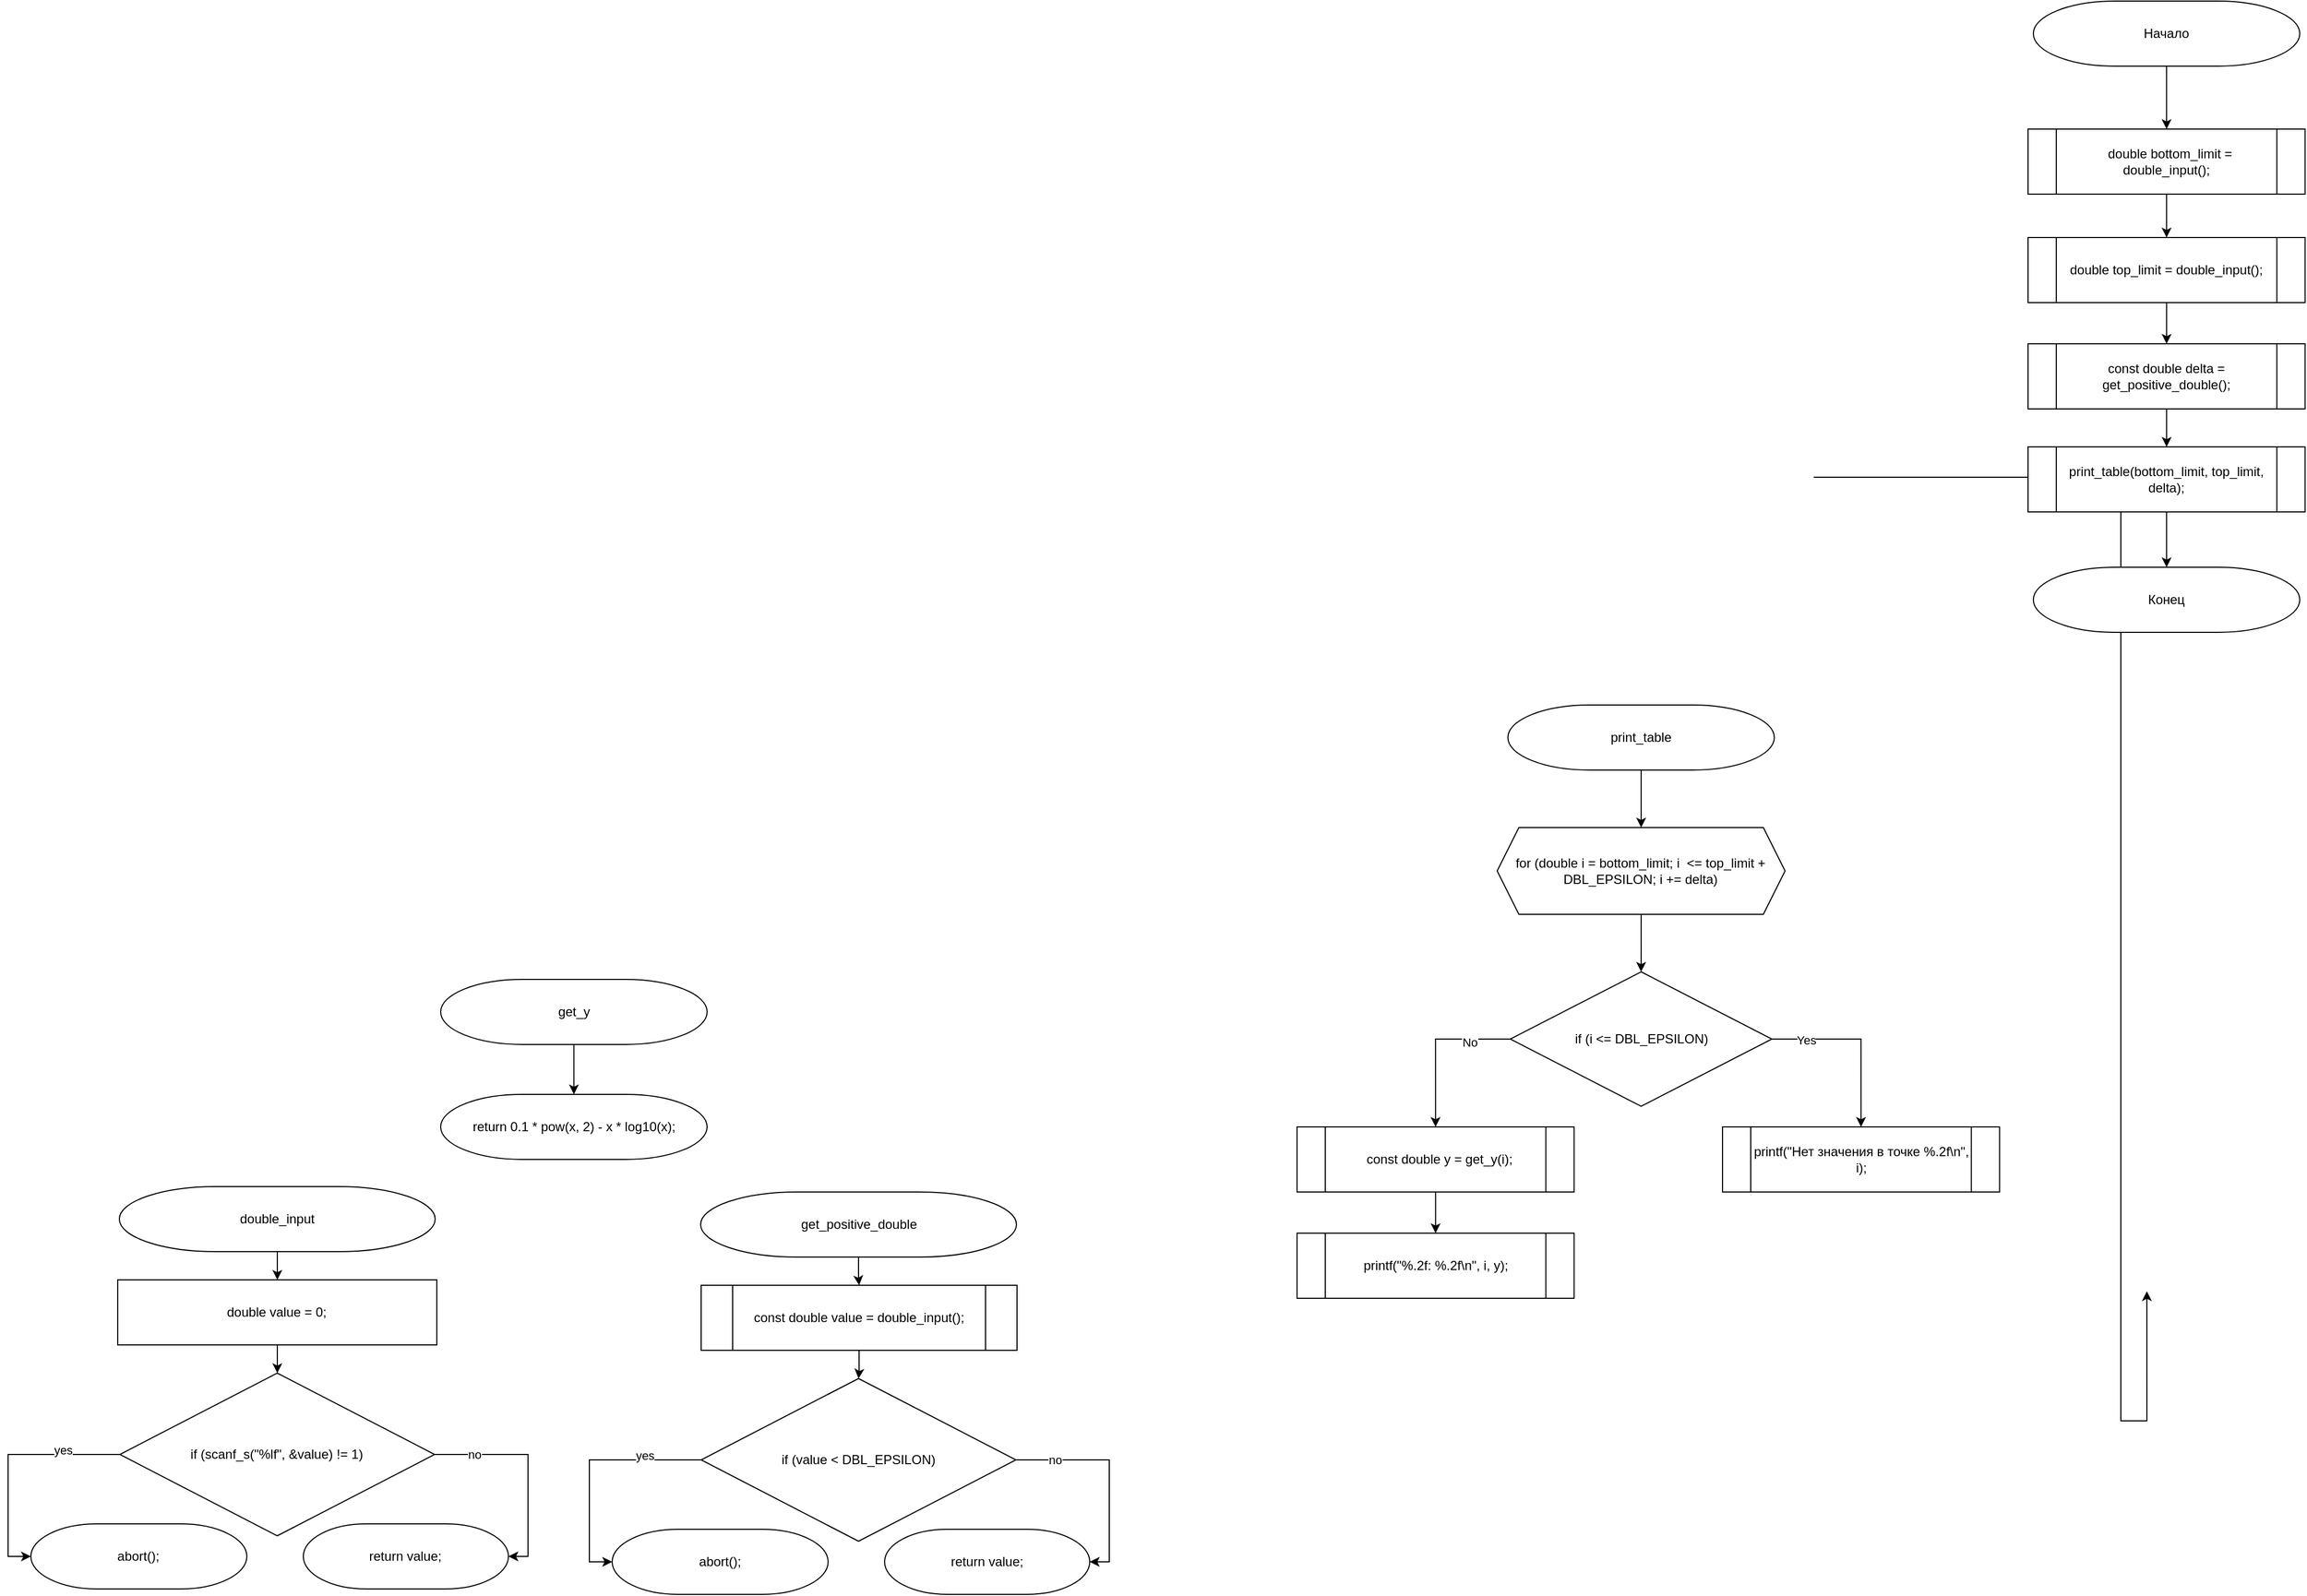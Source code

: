 <mxfile version="25.0.2">
  <diagram name="Страница — 1" id="hPPcrUByunXkYxeMK2Q-">
    <mxGraphModel dx="2887" dy="-207" grid="0" gridSize="10" guides="1" tooltips="1" connect="1" arrows="1" fold="1" page="0" pageScale="1" pageWidth="827" pageHeight="1169" math="0" shadow="0">
      <root>
        <mxCell id="0" />
        <mxCell id="1" parent="0" />
        <mxCell id="0cH8uHmRiBu6Dw8lMMFm-35" style="edgeStyle=orthogonalEdgeStyle;rounded=0;orthogonalLoop=1;jettySize=auto;html=1;entryX=1;entryY=0.5;entryDx=0;entryDy=0;entryPerimeter=0;" parent="1" target="0cH8uHmRiBu6Dw8lMMFm-36" edge="1">
          <mxGeometry relative="1" as="geometry">
            <mxPoint x="995.963" y="2627.473" as="targetPoint" />
            <Array as="points">
              <mxPoint x="972" y="1877" />
              <mxPoint x="972" y="2747" />
            </Array>
            <mxPoint x="689.0" y="1877" as="sourcePoint" />
          </mxGeometry>
        </mxCell>
        <mxCell id="qzgSz0VJFYSZ9HDAb8HW-5" value="" style="edgeStyle=orthogonalEdgeStyle;rounded=0;orthogonalLoop=1;jettySize=auto;html=1;" edge="1" parent="1" source="qzgSz0VJFYSZ9HDAb8HW-2" target="qzgSz0VJFYSZ9HDAb8HW-4">
          <mxGeometry relative="1" as="geometry" />
        </mxCell>
        <mxCell id="qzgSz0VJFYSZ9HDAb8HW-2" value="Начало" style="strokeWidth=1;html=1;shape=mxgraph.flowchart.terminator;whiteSpace=wrap;" vertex="1" parent="1">
          <mxGeometry x="891.37" y="1438" width="245.5" height="60" as="geometry" />
        </mxCell>
        <mxCell id="qzgSz0VJFYSZ9HDAb8HW-9" value="" style="edgeStyle=orthogonalEdgeStyle;rounded=0;orthogonalLoop=1;jettySize=auto;html=1;" edge="1" parent="1" source="qzgSz0VJFYSZ9HDAb8HW-4" target="qzgSz0VJFYSZ9HDAb8HW-6">
          <mxGeometry relative="1" as="geometry" />
        </mxCell>
        <mxCell id="qzgSz0VJFYSZ9HDAb8HW-4" value="&amp;nbsp; double bottom_limit = double_input();" style="shape=process;whiteSpace=wrap;html=1;backgroundOutline=1;" vertex="1" parent="1">
          <mxGeometry x="886.5" y="1556" width="255.25" height="60" as="geometry" />
        </mxCell>
        <mxCell id="qzgSz0VJFYSZ9HDAb8HW-10" value="" style="edgeStyle=orthogonalEdgeStyle;rounded=0;orthogonalLoop=1;jettySize=auto;html=1;" edge="1" parent="1" source="qzgSz0VJFYSZ9HDAb8HW-6" target="qzgSz0VJFYSZ9HDAb8HW-7">
          <mxGeometry relative="1" as="geometry" />
        </mxCell>
        <mxCell id="qzgSz0VJFYSZ9HDAb8HW-6" value="double top_limit = double_input();" style="shape=process;whiteSpace=wrap;html=1;backgroundOutline=1;" vertex="1" parent="1">
          <mxGeometry x="886.5" y="1656" width="255.25" height="60" as="geometry" />
        </mxCell>
        <mxCell id="qzgSz0VJFYSZ9HDAb8HW-11" value="" style="edgeStyle=orthogonalEdgeStyle;rounded=0;orthogonalLoop=1;jettySize=auto;html=1;" edge="1" parent="1" source="qzgSz0VJFYSZ9HDAb8HW-7" target="qzgSz0VJFYSZ9HDAb8HW-8">
          <mxGeometry relative="1" as="geometry" />
        </mxCell>
        <mxCell id="qzgSz0VJFYSZ9HDAb8HW-7" value="const double delta = get_positive_double();" style="shape=process;whiteSpace=wrap;html=1;backgroundOutline=1;" vertex="1" parent="1">
          <mxGeometry x="886.5" y="1754" width="255.25" height="60" as="geometry" />
        </mxCell>
        <mxCell id="qzgSz0VJFYSZ9HDAb8HW-13" value="" style="edgeStyle=orthogonalEdgeStyle;rounded=0;orthogonalLoop=1;jettySize=auto;html=1;" edge="1" parent="1" source="qzgSz0VJFYSZ9HDAb8HW-8" target="qzgSz0VJFYSZ9HDAb8HW-12">
          <mxGeometry relative="1" as="geometry" />
        </mxCell>
        <mxCell id="qzgSz0VJFYSZ9HDAb8HW-8" value="print_table(bottom_limit, top_limit, delta);" style="shape=process;whiteSpace=wrap;html=1;backgroundOutline=1;" vertex="1" parent="1">
          <mxGeometry x="886.5" y="1849" width="255.25" height="60" as="geometry" />
        </mxCell>
        <mxCell id="qzgSz0VJFYSZ9HDAb8HW-12" value="Конец" style="strokeWidth=1;html=1;shape=mxgraph.flowchart.terminator;whiteSpace=wrap;" vertex="1" parent="1">
          <mxGeometry x="891.37" y="1960" width="245.5" height="60" as="geometry" />
        </mxCell>
        <mxCell id="qzgSz0VJFYSZ9HDAb8HW-25" value="" style="edgeStyle=orthogonalEdgeStyle;rounded=0;orthogonalLoop=1;jettySize=auto;html=1;" edge="1" parent="1" source="qzgSz0VJFYSZ9HDAb8HW-14" target="qzgSz0VJFYSZ9HDAb8HW-15">
          <mxGeometry relative="1" as="geometry" />
        </mxCell>
        <mxCell id="qzgSz0VJFYSZ9HDAb8HW-14" value="print_table" style="strokeWidth=1;html=1;shape=mxgraph.flowchart.terminator;whiteSpace=wrap;" vertex="1" parent="1">
          <mxGeometry x="407.25" y="2087" width="245.5" height="60" as="geometry" />
        </mxCell>
        <mxCell id="qzgSz0VJFYSZ9HDAb8HW-26" value="" style="edgeStyle=orthogonalEdgeStyle;rounded=0;orthogonalLoop=1;jettySize=auto;html=1;" edge="1" parent="1" source="qzgSz0VJFYSZ9HDAb8HW-15" target="qzgSz0VJFYSZ9HDAb8HW-16">
          <mxGeometry relative="1" as="geometry" />
        </mxCell>
        <mxCell id="qzgSz0VJFYSZ9HDAb8HW-15" value="for (double i = bottom_limit; i&amp;nbsp; &amp;lt;= top_limit + DBL_EPSILON; i += delta)" style="shape=hexagon;perimeter=hexagonPerimeter2;whiteSpace=wrap;html=1;fixedSize=1;" vertex="1" parent="1">
          <mxGeometry x="397.38" y="2200" width="265.25" height="80" as="geometry" />
        </mxCell>
        <mxCell id="qzgSz0VJFYSZ9HDAb8HW-23" style="edgeStyle=orthogonalEdgeStyle;rounded=0;orthogonalLoop=1;jettySize=auto;html=1;entryX=0.5;entryY=0;entryDx=0;entryDy=0;" edge="1" parent="1" source="qzgSz0VJFYSZ9HDAb8HW-16" target="qzgSz0VJFYSZ9HDAb8HW-19">
          <mxGeometry relative="1" as="geometry">
            <Array as="points">
              <mxPoint x="733" y="2395" />
            </Array>
          </mxGeometry>
        </mxCell>
        <mxCell id="qzgSz0VJFYSZ9HDAb8HW-27" value="Yes" style="edgeLabel;html=1;align=center;verticalAlign=middle;resizable=0;points=[];" vertex="1" connectable="0" parent="qzgSz0VJFYSZ9HDAb8HW-23">
          <mxGeometry x="-0.617" y="-1" relative="1" as="geometry">
            <mxPoint as="offset" />
          </mxGeometry>
        </mxCell>
        <mxCell id="qzgSz0VJFYSZ9HDAb8HW-24" style="edgeStyle=orthogonalEdgeStyle;rounded=0;orthogonalLoop=1;jettySize=auto;html=1;entryX=0.5;entryY=0;entryDx=0;entryDy=0;" edge="1" parent="1" source="qzgSz0VJFYSZ9HDAb8HW-16" target="qzgSz0VJFYSZ9HDAb8HW-20">
          <mxGeometry relative="1" as="geometry">
            <mxPoint x="318.762" y="2467.429" as="targetPoint" />
            <Array as="points">
              <mxPoint x="341" y="2395" />
            </Array>
          </mxGeometry>
        </mxCell>
        <mxCell id="qzgSz0VJFYSZ9HDAb8HW-28" value="No" style="edgeLabel;html=1;align=center;verticalAlign=middle;resizable=0;points=[];" vertex="1" connectable="0" parent="qzgSz0VJFYSZ9HDAb8HW-24">
          <mxGeometry x="-0.5" y="3" relative="1" as="geometry">
            <mxPoint as="offset" />
          </mxGeometry>
        </mxCell>
        <mxCell id="qzgSz0VJFYSZ9HDAb8HW-16" value="if (i &amp;lt;= DBL_EPSILON)" style="rhombus;whiteSpace=wrap;html=1;" vertex="1" parent="1">
          <mxGeometry x="409.5" y="2333" width="241" height="124" as="geometry" />
        </mxCell>
        <mxCell id="qzgSz0VJFYSZ9HDAb8HW-19" value="printf(&quot;Нет значения в точке %.2f\n&quot;, i);" style="shape=process;whiteSpace=wrap;html=1;backgroundOutline=1;" vertex="1" parent="1">
          <mxGeometry x="605" y="2476" width="255.25" height="60" as="geometry" />
        </mxCell>
        <mxCell id="qzgSz0VJFYSZ9HDAb8HW-30" value="" style="edgeStyle=orthogonalEdgeStyle;rounded=0;orthogonalLoop=1;jettySize=auto;html=1;" edge="1" parent="1" source="qzgSz0VJFYSZ9HDAb8HW-20" target="qzgSz0VJFYSZ9HDAb8HW-29">
          <mxGeometry relative="1" as="geometry" />
        </mxCell>
        <mxCell id="qzgSz0VJFYSZ9HDAb8HW-20" value="&amp;nbsp; const double y = get_y(i);" style="shape=process;whiteSpace=wrap;html=1;backgroundOutline=1;" vertex="1" parent="1">
          <mxGeometry x="213" y="2476" width="255.25" height="60" as="geometry" />
        </mxCell>
        <mxCell id="qzgSz0VJFYSZ9HDAb8HW-29" value="printf(&quot;%.2f: %.2f\n&quot;, i, y);" style="shape=process;whiteSpace=wrap;html=1;backgroundOutline=1;" vertex="1" parent="1">
          <mxGeometry x="213" y="2574" width="255.25" height="60" as="geometry" />
        </mxCell>
        <mxCell id="qzgSz0VJFYSZ9HDAb8HW-33" value="" style="edgeStyle=orthogonalEdgeStyle;rounded=0;orthogonalLoop=1;jettySize=auto;html=1;" edge="1" parent="1" source="qzgSz0VJFYSZ9HDAb8HW-31" target="qzgSz0VJFYSZ9HDAb8HW-32">
          <mxGeometry relative="1" as="geometry" />
        </mxCell>
        <mxCell id="qzgSz0VJFYSZ9HDAb8HW-31" value="get_y" style="strokeWidth=1;html=1;shape=mxgraph.flowchart.terminator;whiteSpace=wrap;" vertex="1" parent="1">
          <mxGeometry x="-576" y="2340" width="245.5" height="60" as="geometry" />
        </mxCell>
        <mxCell id="qzgSz0VJFYSZ9HDAb8HW-32" value="return 0.1 * pow(x, 2) - x * log10(x);" style="strokeWidth=1;html=1;shape=mxgraph.flowchart.terminator;whiteSpace=wrap;" vertex="1" parent="1">
          <mxGeometry x="-576" y="2446" width="245.5" height="60" as="geometry" />
        </mxCell>
        <mxCell id="qzgSz0VJFYSZ9HDAb8HW-34" style="edgeStyle=orthogonalEdgeStyle;rounded=0;orthogonalLoop=1;jettySize=auto;html=1;entryX=1;entryY=0.5;entryDx=0;entryDy=0;exitX=1;exitY=0.5;exitDx=0;exitDy=0;entryPerimeter=0;" edge="1" parent="1" source="qzgSz0VJFYSZ9HDAb8HW-38" target="qzgSz0VJFYSZ9HDAb8HW-42">
          <mxGeometry relative="1" as="geometry">
            <mxPoint x="-588.05" y="2784" as="sourcePoint" />
            <mxPoint x="-518.05" y="2964" as="targetPoint" />
            <Array as="points">
              <mxPoint x="-495.55" y="2778" />
              <mxPoint x="-495.55" y="2872" />
            </Array>
          </mxGeometry>
        </mxCell>
        <mxCell id="qzgSz0VJFYSZ9HDAb8HW-35" value="no" style="edgeLabel;html=1;align=center;verticalAlign=middle;resizable=0;points=[];" vertex="1" connectable="0" parent="qzgSz0VJFYSZ9HDAb8HW-34">
          <mxGeometry x="-0.638" relative="1" as="geometry">
            <mxPoint as="offset" />
          </mxGeometry>
        </mxCell>
        <mxCell id="qzgSz0VJFYSZ9HDAb8HW-36" style="edgeStyle=orthogonalEdgeStyle;rounded=0;orthogonalLoop=1;jettySize=auto;html=1;entryX=0;entryY=0.5;entryDx=0;entryDy=0;exitX=0;exitY=0.5;exitDx=0;exitDy=0;entryPerimeter=0;" edge="1" parent="1" source="qzgSz0VJFYSZ9HDAb8HW-38" target="qzgSz0VJFYSZ9HDAb8HW-41">
          <mxGeometry relative="1" as="geometry">
            <mxPoint x="-868.05" y="2784" as="sourcePoint" />
            <mxPoint x="-943.05" y="2964" as="targetPoint" />
            <Array as="points">
              <mxPoint x="-974.55" y="2778" />
              <mxPoint x="-974.55" y="2872" />
            </Array>
          </mxGeometry>
        </mxCell>
        <mxCell id="qzgSz0VJFYSZ9HDAb8HW-37" value="yes" style="edgeLabel;html=1;align=center;verticalAlign=middle;resizable=0;points=[];" vertex="1" connectable="0" parent="qzgSz0VJFYSZ9HDAb8HW-36">
          <mxGeometry x="-0.517" y="-4" relative="1" as="geometry">
            <mxPoint as="offset" />
          </mxGeometry>
        </mxCell>
        <mxCell id="qzgSz0VJFYSZ9HDAb8HW-38" value="if (scanf_s(&quot;%lf&quot;, &amp;amp;value) != 1)" style="rhombus;whiteSpace=wrap;html=1;" vertex="1" parent="1">
          <mxGeometry x="-871.55" y="2703" width="290" height="150" as="geometry" />
        </mxCell>
        <mxCell id="qzgSz0VJFYSZ9HDAb8HW-39" value="" style="edgeStyle=orthogonalEdgeStyle;rounded=0;orthogonalLoop=1;jettySize=auto;html=1;" edge="1" parent="1" source="qzgSz0VJFYSZ9HDAb8HW-40" target="qzgSz0VJFYSZ9HDAb8HW-44">
          <mxGeometry relative="1" as="geometry" />
        </mxCell>
        <mxCell id="qzgSz0VJFYSZ9HDAb8HW-40" value="&lt;div style=&quot;background-color: rgb(255, 255, 255);&quot;&gt;&lt;pre style=&quot;&quot;&gt;&lt;font style=&quot;&quot;&gt;&lt;font face=&quot;Helvetica&quot;&gt;&lt;span style=&quot;white-space: normal;&quot;&gt;double_input&lt;/span&gt;&lt;/font&gt;&lt;font face=&quot;JetBrains Mono, monospace&quot; color=&quot;#202020&quot;&gt;&lt;br&gt;&lt;/font&gt;&lt;/font&gt;&lt;/pre&gt;&lt;/div&gt;" style="strokeWidth=1;html=1;shape=mxgraph.flowchart.terminator;whiteSpace=wrap;" vertex="1" parent="1">
          <mxGeometry x="-872.05" y="2531" width="291" height="60" as="geometry" />
        </mxCell>
        <mxCell id="qzgSz0VJFYSZ9HDAb8HW-41" value="&lt;font style=&quot;font-size: 12px;&quot;&gt;abort();&lt;/font&gt;" style="strokeWidth=1;html=1;shape=mxgraph.flowchart.terminator;whiteSpace=wrap;" vertex="1" parent="1">
          <mxGeometry x="-953.55" y="2842" width="199" height="60" as="geometry" />
        </mxCell>
        <mxCell id="qzgSz0VJFYSZ9HDAb8HW-42" value="&lt;font style=&quot;font-size: 12px;&quot;&gt;return value;&lt;/font&gt;" style="strokeWidth=1;html=1;shape=mxgraph.flowchart.terminator;whiteSpace=wrap;" vertex="1" parent="1">
          <mxGeometry x="-702.55" y="2842" width="189" height="60" as="geometry" />
        </mxCell>
        <mxCell id="qzgSz0VJFYSZ9HDAb8HW-43" value="" style="edgeStyle=orthogonalEdgeStyle;rounded=0;orthogonalLoop=1;jettySize=auto;html=1;" edge="1" parent="1" source="qzgSz0VJFYSZ9HDAb8HW-44" target="qzgSz0VJFYSZ9HDAb8HW-38">
          <mxGeometry relative="1" as="geometry" />
        </mxCell>
        <mxCell id="qzgSz0VJFYSZ9HDAb8HW-44" value="double value = 0;" style="rounded=0;whiteSpace=wrap;html=1;" vertex="1" parent="1">
          <mxGeometry x="-873.55" y="2617" width="294" height="60" as="geometry" />
        </mxCell>
        <mxCell id="qzgSz0VJFYSZ9HDAb8HW-45" style="edgeStyle=orthogonalEdgeStyle;rounded=0;orthogonalLoop=1;jettySize=auto;html=1;entryX=1;entryY=0.5;entryDx=0;entryDy=0;exitX=1;exitY=0.5;exitDx=0;exitDy=0;entryPerimeter=0;" edge="1" parent="1" source="qzgSz0VJFYSZ9HDAb8HW-49" target="qzgSz0VJFYSZ9HDAb8HW-53">
          <mxGeometry relative="1" as="geometry">
            <mxPoint x="-52.5" y="2789" as="sourcePoint" />
            <mxPoint x="17.5" y="2969" as="targetPoint" />
            <Array as="points">
              <mxPoint x="40" y="2783" />
              <mxPoint x="40" y="2877" />
            </Array>
          </mxGeometry>
        </mxCell>
        <mxCell id="qzgSz0VJFYSZ9HDAb8HW-46" value="no" style="edgeLabel;html=1;align=center;verticalAlign=middle;resizable=0;points=[];" vertex="1" connectable="0" parent="qzgSz0VJFYSZ9HDAb8HW-45">
          <mxGeometry x="-0.638" relative="1" as="geometry">
            <mxPoint as="offset" />
          </mxGeometry>
        </mxCell>
        <mxCell id="qzgSz0VJFYSZ9HDAb8HW-47" style="edgeStyle=orthogonalEdgeStyle;rounded=0;orthogonalLoop=1;jettySize=auto;html=1;entryX=0;entryY=0.5;entryDx=0;entryDy=0;exitX=0;exitY=0.5;exitDx=0;exitDy=0;entryPerimeter=0;" edge="1" parent="1" source="qzgSz0VJFYSZ9HDAb8HW-49" target="qzgSz0VJFYSZ9HDAb8HW-52">
          <mxGeometry relative="1" as="geometry">
            <mxPoint x="-332.5" y="2789" as="sourcePoint" />
            <mxPoint x="-407.5" y="2969" as="targetPoint" />
            <Array as="points">
              <mxPoint x="-439" y="2783" />
              <mxPoint x="-439" y="2877" />
            </Array>
          </mxGeometry>
        </mxCell>
        <mxCell id="qzgSz0VJFYSZ9HDAb8HW-48" value="yes" style="edgeLabel;html=1;align=center;verticalAlign=middle;resizable=0;points=[];" vertex="1" connectable="0" parent="qzgSz0VJFYSZ9HDAb8HW-47">
          <mxGeometry x="-0.517" y="-4" relative="1" as="geometry">
            <mxPoint as="offset" />
          </mxGeometry>
        </mxCell>
        <mxCell id="qzgSz0VJFYSZ9HDAb8HW-49" value="if (value &amp;lt; DBL_EPSILON)" style="rhombus;whiteSpace=wrap;html=1;" vertex="1" parent="1">
          <mxGeometry x="-336" y="2708" width="290" height="150" as="geometry" />
        </mxCell>
        <mxCell id="qzgSz0VJFYSZ9HDAb8HW-57" value="" style="edgeStyle=orthogonalEdgeStyle;rounded=0;orthogonalLoop=1;jettySize=auto;html=1;" edge="1" parent="1" source="qzgSz0VJFYSZ9HDAb8HW-51" target="qzgSz0VJFYSZ9HDAb8HW-56">
          <mxGeometry relative="1" as="geometry" />
        </mxCell>
        <mxCell id="qzgSz0VJFYSZ9HDAb8HW-51" value="&lt;div style=&quot;background-color: rgb(255, 255, 255);&quot;&gt;&lt;pre style=&quot;&quot;&gt;&lt;font style=&quot;&quot;&gt;&lt;font face=&quot;Helvetica&quot;&gt;&lt;span style=&quot;white-space: normal;&quot;&gt;get_positive_double&lt;/span&gt;&lt;/font&gt;&lt;font face=&quot;JetBrains Mono, monospace&quot; color=&quot;#202020&quot;&gt;&lt;br&gt;&lt;/font&gt;&lt;/font&gt;&lt;/pre&gt;&lt;/div&gt;" style="strokeWidth=1;html=1;shape=mxgraph.flowchart.terminator;whiteSpace=wrap;" vertex="1" parent="1">
          <mxGeometry x="-336.5" y="2536" width="291" height="60" as="geometry" />
        </mxCell>
        <mxCell id="qzgSz0VJFYSZ9HDAb8HW-52" value="&lt;font style=&quot;font-size: 12px;&quot;&gt;abort();&lt;/font&gt;" style="strokeWidth=1;html=1;shape=mxgraph.flowchart.terminator;whiteSpace=wrap;" vertex="1" parent="1">
          <mxGeometry x="-418" y="2847" width="199" height="60" as="geometry" />
        </mxCell>
        <mxCell id="qzgSz0VJFYSZ9HDAb8HW-53" value="&lt;font style=&quot;font-size: 12px;&quot;&gt;return value;&lt;/font&gt;" style="strokeWidth=1;html=1;shape=mxgraph.flowchart.terminator;whiteSpace=wrap;" vertex="1" parent="1">
          <mxGeometry x="-167" y="2847" width="189" height="60" as="geometry" />
        </mxCell>
        <mxCell id="qzgSz0VJFYSZ9HDAb8HW-58" value="" style="edgeStyle=orthogonalEdgeStyle;rounded=0;orthogonalLoop=1;jettySize=auto;html=1;" edge="1" parent="1" source="qzgSz0VJFYSZ9HDAb8HW-56" target="qzgSz0VJFYSZ9HDAb8HW-49">
          <mxGeometry relative="1" as="geometry" />
        </mxCell>
        <mxCell id="qzgSz0VJFYSZ9HDAb8HW-56" value="const double value = double_input();" style="shape=process;whiteSpace=wrap;html=1;backgroundOutline=1;" vertex="1" parent="1">
          <mxGeometry x="-336" y="2622" width="291" height="60" as="geometry" />
        </mxCell>
      </root>
    </mxGraphModel>
  </diagram>
</mxfile>
